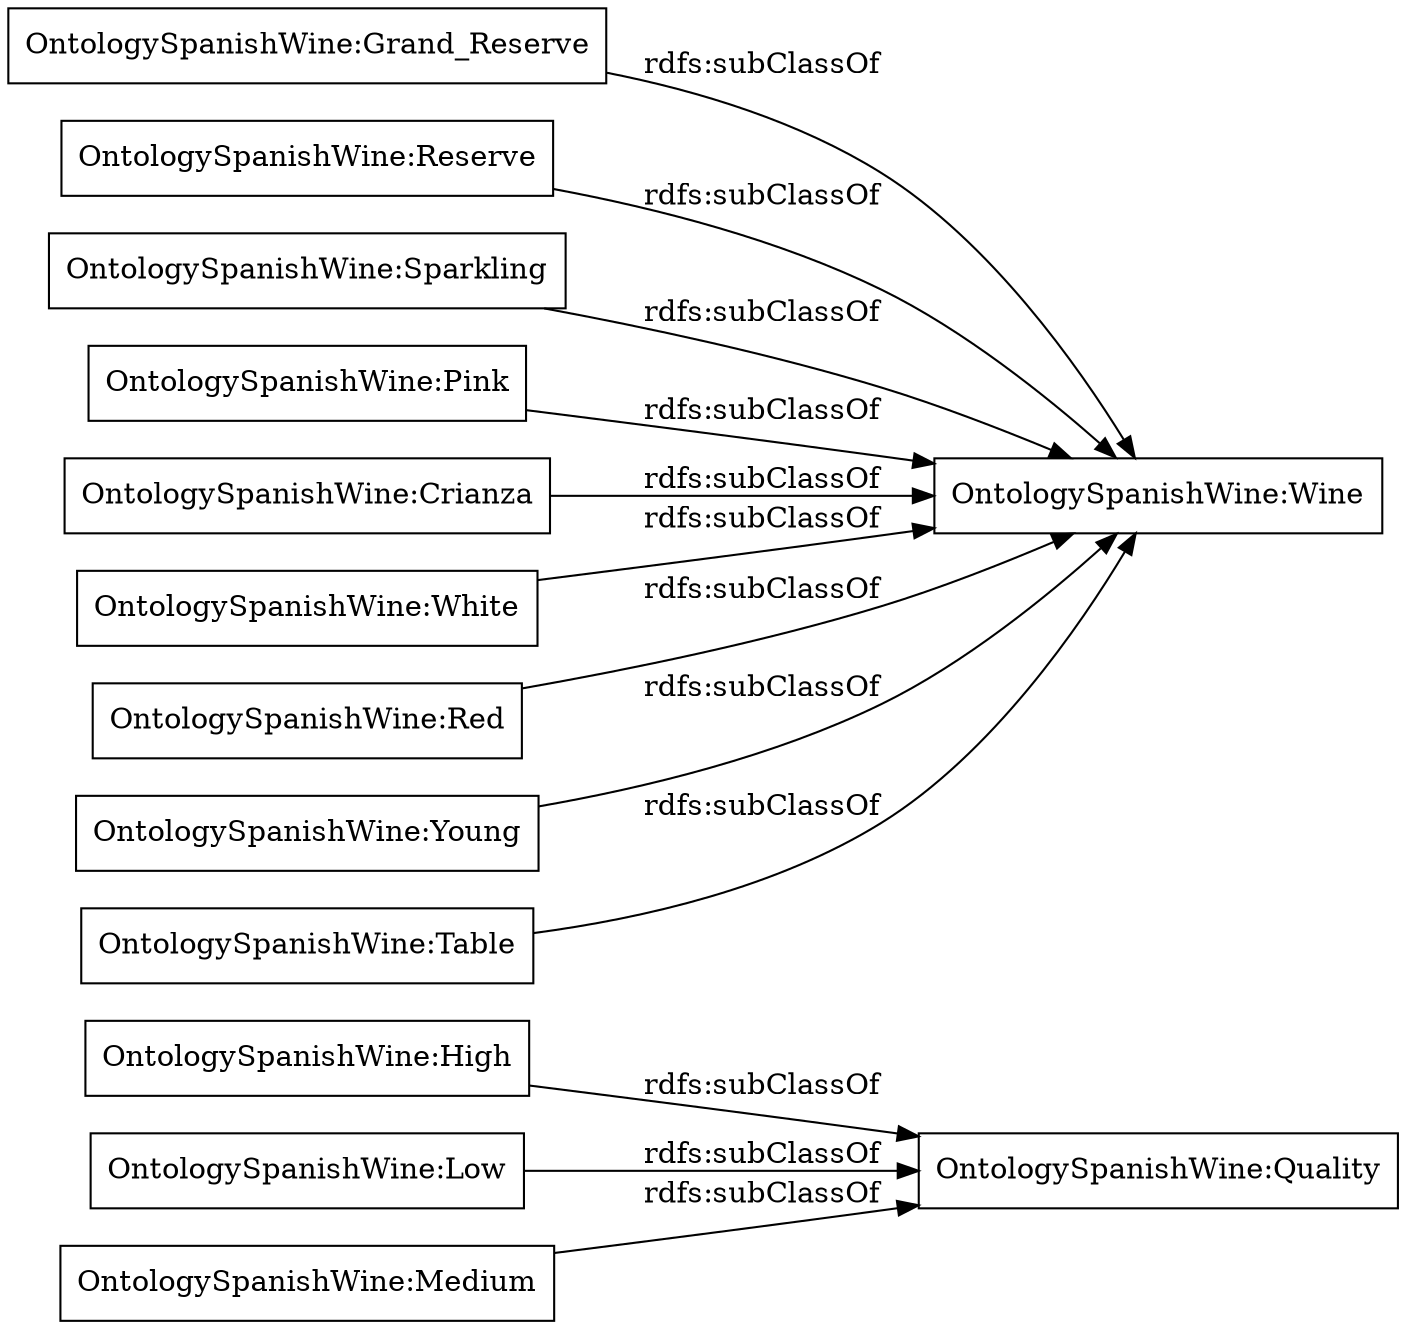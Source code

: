digraph ar2dtool_diagram { 
rankdir=LR;
size="1000"
node [shape = rectangle, color="black"]; "OntologySpanishWine:High" "OntologySpanishWine:Wine" "OntologySpanishWine:Grand_Reserve" "OntologySpanishWine:Reserve" "OntologySpanishWine:Sparkling" "OntologySpanishWine:Quality" "OntologySpanishWine:Pink" "OntologySpanishWine:Crianza" "OntologySpanishWine:White" "OntologySpanishWine:Red" "OntologySpanishWine:Young" "OntologySpanishWine:Low" "OntologySpanishWine:Table" "OntologySpanishWine:Medium" ; /*classes style*/
	"OntologySpanishWine:Low" -> "OntologySpanishWine:Quality" [ label = "rdfs:subClassOf" ];
	"OntologySpanishWine:Reserve" -> "OntologySpanishWine:Wine" [ label = "rdfs:subClassOf" ];
	"OntologySpanishWine:Table" -> "OntologySpanishWine:Wine" [ label = "rdfs:subClassOf" ];
	"OntologySpanishWine:Pink" -> "OntologySpanishWine:Wine" [ label = "rdfs:subClassOf" ];
	"OntologySpanishWine:Red" -> "OntologySpanishWine:Wine" [ label = "rdfs:subClassOf" ];
	"OntologySpanishWine:Crianza" -> "OntologySpanishWine:Wine" [ label = "rdfs:subClassOf" ];
	"OntologySpanishWine:Medium" -> "OntologySpanishWine:Quality" [ label = "rdfs:subClassOf" ];
	"OntologySpanishWine:White" -> "OntologySpanishWine:Wine" [ label = "rdfs:subClassOf" ];
	"OntologySpanishWine:Young" -> "OntologySpanishWine:Wine" [ label = "rdfs:subClassOf" ];
	"OntologySpanishWine:High" -> "OntologySpanishWine:Quality" [ label = "rdfs:subClassOf" ];
	"OntologySpanishWine:Grand_Reserve" -> "OntologySpanishWine:Wine" [ label = "rdfs:subClassOf" ];
	"OntologySpanishWine:Sparkling" -> "OntologySpanishWine:Wine" [ label = "rdfs:subClassOf" ];

}
